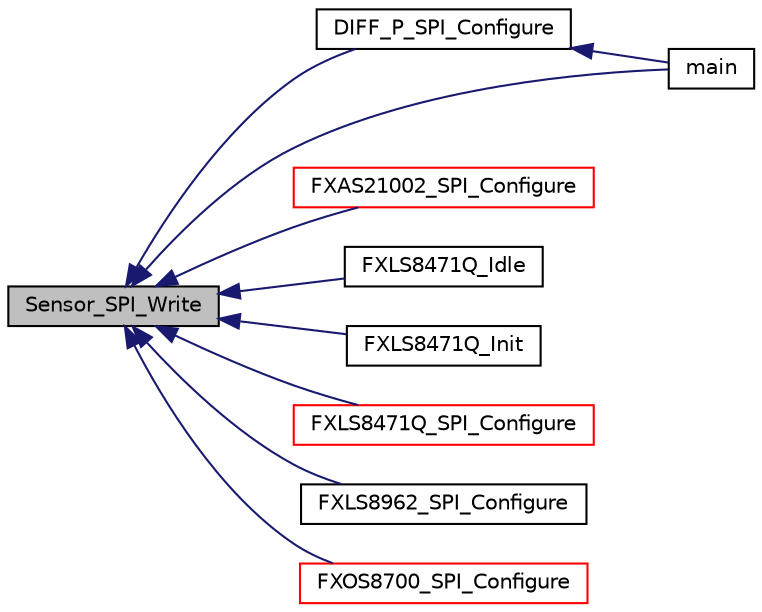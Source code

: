 digraph "Sensor_SPI_Write"
{
  edge [fontname="Helvetica",fontsize="10",labelfontname="Helvetica",labelfontsize="10"];
  node [fontname="Helvetica",fontsize="10",shape=record];
  rankdir="LR";
  Node39 [label="Sensor_SPI_Write",height=0.2,width=0.4,color="black", fillcolor="grey75", style="filled", fontcolor="black"];
  Node39 -> Node40 [dir="back",color="midnightblue",fontsize="10",style="solid",fontname="Helvetica"];
  Node40 [label="DIFF_P_SPI_Configure",height=0.2,width=0.4,color="black", fillcolor="white", style="filled",URL="$diff__p__drv_8h.html#a140a0a84d98f61e012d5c25d151c151e",tooltip="The interface function to configure he sensor. "];
  Node40 -> Node41 [dir="back",color="midnightblue",fontsize="10",style="solid",fontname="Helvetica"];
  Node41 [label="main",height=0.2,width=0.4,color="black", fillcolor="white", style="filled",URL="$diff__p__spi_8c.html#a840291bc02cba5474a4cb46a9b9566fe",tooltip="Main function. "];
  Node39 -> Node42 [dir="back",color="midnightblue",fontsize="10",style="solid",fontname="Helvetica"];
  Node42 [label="FXAS21002_SPI_Configure",height=0.2,width=0.4,color="red", fillcolor="white", style="filled",URL="$fxas21002__drv_8h.html#aa0589840af24d3ff0f4121e9345cf000",tooltip="The interface function to configure he sensor. "];
  Node39 -> Node44 [dir="back",color="midnightblue",fontsize="10",style="solid",fontname="Helvetica"];
  Node44 [label="FXLS8471Q_Idle",height=0.2,width=0.4,color="black", fillcolor="white", style="filled",URL="$drivers_8h.html#a79f26568f569b2f59c6cbb818f885789"];
  Node39 -> Node45 [dir="back",color="midnightblue",fontsize="10",style="solid",fontname="Helvetica"];
  Node45 [label="FXLS8471Q_Init",height=0.2,width=0.4,color="black", fillcolor="white", style="filled",URL="$drivers_8h.html#a7c8424e014e2bdbb1dd61fcb4731857b"];
  Node39 -> Node46 [dir="back",color="midnightblue",fontsize="10",style="solid",fontname="Helvetica"];
  Node46 [label="FXLS8471Q_SPI_Configure",height=0.2,width=0.4,color="red", fillcolor="white", style="filled",URL="$fxls8471q__drv_8h.html#a1a82c26ff39b7d12bb85cf62f32f25b7",tooltip="The interface function to configure he sensor. "];
  Node39 -> Node48 [dir="back",color="midnightblue",fontsize="10",style="solid",fontname="Helvetica"];
  Node48 [label="FXLS8962_SPI_Configure",height=0.2,width=0.4,color="black", fillcolor="white", style="filled",URL="$fxls8962__drv_8h.html#a742cbb5c5b1d65ffccf3b7d6c9615e0a",tooltip="The interface function to configure he sensor. "];
  Node39 -> Node49 [dir="back",color="midnightblue",fontsize="10",style="solid",fontname="Helvetica"];
  Node49 [label="FXOS8700_SPI_Configure",height=0.2,width=0.4,color="red", fillcolor="white", style="filled",URL="$fxos8700__drv_8h.html#ae7129952c935fb610a2c1cd327f59078",tooltip="The interface function to configure he sensor. "];
  Node39 -> Node41 [dir="back",color="midnightblue",fontsize="10",style="solid",fontname="Helvetica"];
}
